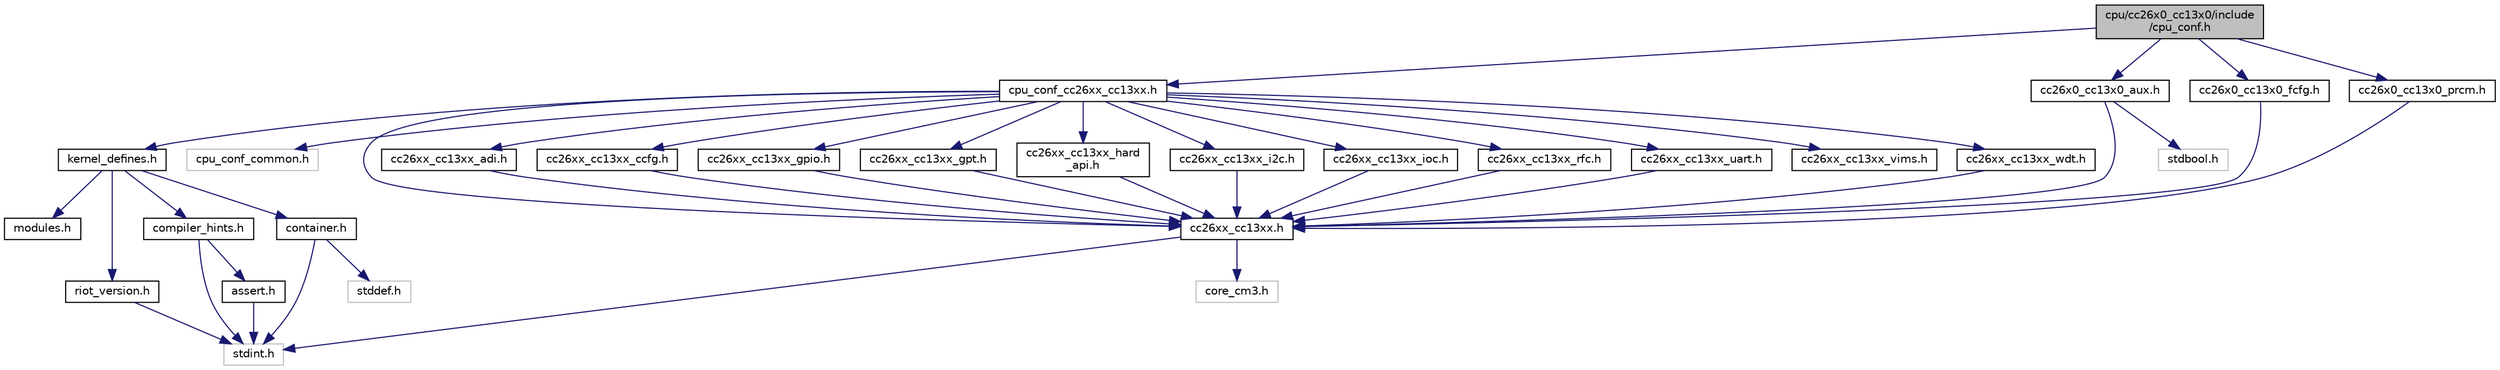 digraph "cpu/cc26x0_cc13x0/include/cpu_conf.h"
{
 // LATEX_PDF_SIZE
  edge [fontname="Helvetica",fontsize="10",labelfontname="Helvetica",labelfontsize="10"];
  node [fontname="Helvetica",fontsize="10",shape=record];
  Node1 [label="cpu/cc26x0_cc13x0/include\l/cpu_conf.h",height=0.2,width=0.4,color="black", fillcolor="grey75", style="filled", fontcolor="black",tooltip="Implementation specific CPU configuration options."];
  Node1 -> Node2 [color="midnightblue",fontsize="10",style="solid",fontname="Helvetica"];
  Node2 [label="cpu_conf_cc26xx_cc13xx.h",height=0.2,width=0.4,color="black", fillcolor="white", style="filled",URL="$cpu__conf__cc26xx__cc13xx_8h.html",tooltip="Implementation specific CPU configuration options."];
  Node2 -> Node3 [color="midnightblue",fontsize="10",style="solid",fontname="Helvetica"];
  Node3 [label="kernel_defines.h",height=0.2,width=0.4,color="black", fillcolor="white", style="filled",URL="$kernel__defines_8h.html",tooltip="Common macros and compiler attributes/pragmas configuration."];
  Node3 -> Node4 [color="midnightblue",fontsize="10",style="solid",fontname="Helvetica"];
  Node4 [label="modules.h",height=0.2,width=0.4,color="black", fillcolor="white", style="filled",URL="$modules_8h.html",tooltip="Common macros and compiler attributes/pragmas configuration."];
  Node3 -> Node5 [color="midnightblue",fontsize="10",style="solid",fontname="Helvetica"];
  Node5 [label="riot_version.h",height=0.2,width=0.4,color="black", fillcolor="white", style="filled",URL="$riot__version_8h.html",tooltip="Common macros and compiler attributes/pragmas configuration."];
  Node5 -> Node6 [color="midnightblue",fontsize="10",style="solid",fontname="Helvetica"];
  Node6 [label="stdint.h",height=0.2,width=0.4,color="grey75", fillcolor="white", style="filled",tooltip=" "];
  Node3 -> Node7 [color="midnightblue",fontsize="10",style="solid",fontname="Helvetica"];
  Node7 [label="compiler_hints.h",height=0.2,width=0.4,color="black", fillcolor="white", style="filled",URL="$compiler__hints_8h.html",tooltip="Common macros and compiler attributes/pragmas configuration."];
  Node7 -> Node8 [color="midnightblue",fontsize="10",style="solid",fontname="Helvetica"];
  Node8 [label="assert.h",height=0.2,width=0.4,color="black", fillcolor="white", style="filled",URL="$assert_8h.html",tooltip="POSIX.1-2008 compliant version of the assert macro."];
  Node8 -> Node6 [color="midnightblue",fontsize="10",style="solid",fontname="Helvetica"];
  Node7 -> Node6 [color="midnightblue",fontsize="10",style="solid",fontname="Helvetica"];
  Node3 -> Node9 [color="midnightblue",fontsize="10",style="solid",fontname="Helvetica"];
  Node9 [label="container.h",height=0.2,width=0.4,color="black", fillcolor="white", style="filled",URL="$container_8h.html",tooltip="Common macros and compiler attributes/pragmas configuration."];
  Node9 -> Node10 [color="midnightblue",fontsize="10",style="solid",fontname="Helvetica"];
  Node10 [label="stddef.h",height=0.2,width=0.4,color="grey75", fillcolor="white", style="filled",tooltip=" "];
  Node9 -> Node6 [color="midnightblue",fontsize="10",style="solid",fontname="Helvetica"];
  Node2 -> Node11 [color="midnightblue",fontsize="10",style="solid",fontname="Helvetica"];
  Node11 [label="cpu_conf_common.h",height=0.2,width=0.4,color="grey75", fillcolor="white", style="filled",tooltip=" "];
  Node2 -> Node12 [color="midnightblue",fontsize="10",style="solid",fontname="Helvetica"];
  Node12 [label="cc26xx_cc13xx.h",height=0.2,width=0.4,color="black", fillcolor="white", style="filled",URL="$cc26xx__cc13xx_8h.html",tooltip="CC26xx, CC13xx definitions."];
  Node12 -> Node6 [color="midnightblue",fontsize="10",style="solid",fontname="Helvetica"];
  Node12 -> Node13 [color="midnightblue",fontsize="10",style="solid",fontname="Helvetica"];
  Node13 [label="core_cm3.h",height=0.2,width=0.4,color="grey75", fillcolor="white", style="filled",tooltip=" "];
  Node2 -> Node14 [color="midnightblue",fontsize="10",style="solid",fontname="Helvetica"];
  Node14 [label="cc26xx_cc13xx_adi.h",height=0.2,width=0.4,color="black", fillcolor="white", style="filled",URL="$cc26xx__cc13xx__adi_8h.html",tooltip="CC26xx/CC13xx MCU I/O register definitions."];
  Node14 -> Node12 [color="midnightblue",fontsize="10",style="solid",fontname="Helvetica"];
  Node2 -> Node15 [color="midnightblue",fontsize="10",style="solid",fontname="Helvetica"];
  Node15 [label="cc26xx_cc13xx_ccfg.h",height=0.2,width=0.4,color="black", fillcolor="white", style="filled",URL="$cc26xx__cc13xx__ccfg_8h.html",tooltip="CC26xx/CC13xx CCFG register definitions."];
  Node15 -> Node12 [color="midnightblue",fontsize="10",style="solid",fontname="Helvetica"];
  Node2 -> Node16 [color="midnightblue",fontsize="10",style="solid",fontname="Helvetica"];
  Node16 [label="cc26xx_cc13xx_gpio.h",height=0.2,width=0.4,color="black", fillcolor="white", style="filled",URL="$cc26xx__cc13xx__gpio_8h.html",tooltip="Driver for the cc26xx/cc13xx GPIO controller."];
  Node16 -> Node12 [color="midnightblue",fontsize="10",style="solid",fontname="Helvetica"];
  Node2 -> Node17 [color="midnightblue",fontsize="10",style="solid",fontname="Helvetica"];
  Node17 [label="cc26xx_cc13xx_gpt.h",height=0.2,width=0.4,color="black", fillcolor="white", style="filled",URL="$cc26xx__cc13xx__gpt_8h.html",tooltip="definitions for the CC26xx/CC13XX GPT modules"];
  Node17 -> Node12 [color="midnightblue",fontsize="10",style="solid",fontname="Helvetica"];
  Node2 -> Node18 [color="midnightblue",fontsize="10",style="solid",fontname="Helvetica"];
  Node18 [label="cc26xx_cc13xx_hard\l_api.h",height=0.2,width=0.4,color="black", fillcolor="white", style="filled",URL="$cc26xx__cc13xx__hard__api_8h.html",tooltip="CC26xx/CC13xx ROM Hard-API."];
  Node18 -> Node12 [color="midnightblue",fontsize="10",style="solid",fontname="Helvetica"];
  Node2 -> Node19 [color="midnightblue",fontsize="10",style="solid",fontname="Helvetica"];
  Node19 [label="cc26xx_cc13xx_i2c.h",height=0.2,width=0.4,color="black", fillcolor="white", style="filled",URL="$cc26xx__cc13xx__i2c_8h.html",tooltip="CC26xx/CC13xx MCU I/O register definitions."];
  Node19 -> Node12 [color="midnightblue",fontsize="10",style="solid",fontname="Helvetica"];
  Node2 -> Node20 [color="midnightblue",fontsize="10",style="solid",fontname="Helvetica"];
  Node20 [label="cc26xx_cc13xx_ioc.h",height=0.2,width=0.4,color="black", fillcolor="white", style="filled",URL="$cc26xx__cc13xx__ioc_8h.html",tooltip="CC26xx/CC13xx MCU I/O register definitions."];
  Node20 -> Node12 [color="midnightblue",fontsize="10",style="solid",fontname="Helvetica"];
  Node2 -> Node21 [color="midnightblue",fontsize="10",style="solid",fontname="Helvetica"];
  Node21 [label="cc26xx_cc13xx_rfc.h",height=0.2,width=0.4,color="black", fillcolor="white", style="filled",URL="$cc26xx__cc13xx__rfc_8h.html",tooltip="CC26xx/CC13xx MCU I/O register definitions."];
  Node21 -> Node12 [color="midnightblue",fontsize="10",style="solid",fontname="Helvetica"];
  Node2 -> Node22 [color="midnightblue",fontsize="10",style="solid",fontname="Helvetica"];
  Node22 [label="cc26xx_cc13xx_uart.h",height=0.2,width=0.4,color="black", fillcolor="white", style="filled",URL="$cc26xx__cc13xx__uart_8h.html",tooltip="CC26xx/CC13xx UART interface."];
  Node22 -> Node12 [color="midnightblue",fontsize="10",style="solid",fontname="Helvetica"];
  Node2 -> Node23 [color="midnightblue",fontsize="10",style="solid",fontname="Helvetica"];
  Node23 [label="cc26xx_cc13xx_vims.h",height=0.2,width=0.4,color="black", fillcolor="white", style="filled",URL="$cc26xx__cc13xx__vims_8h.html",tooltip="CC26xx/CC13xx VIMS register definitions."];
  Node2 -> Node24 [color="midnightblue",fontsize="10",style="solid",fontname="Helvetica"];
  Node24 [label="cc26xx_cc13xx_wdt.h",height=0.2,width=0.4,color="black", fillcolor="white", style="filled",URL="$cc26xx__cc13xx__wdt_8h.html",tooltip="CC26xx/CC13xx WDT register definitions."];
  Node24 -> Node12 [color="midnightblue",fontsize="10",style="solid",fontname="Helvetica"];
  Node1 -> Node25 [color="midnightblue",fontsize="10",style="solid",fontname="Helvetica"];
  Node25 [label="cc26x0_cc13x0_aux.h",height=0.2,width=0.4,color="black", fillcolor="white", style="filled",URL="$cc26x0__cc13x0__aux_8h.html",tooltip="CC26x0/CC13x0 AUX register definitions."];
  Node25 -> Node26 [color="midnightblue",fontsize="10",style="solid",fontname="Helvetica"];
  Node26 [label="stdbool.h",height=0.2,width=0.4,color="grey75", fillcolor="white", style="filled",tooltip=" "];
  Node25 -> Node12 [color="midnightblue",fontsize="10",style="solid",fontname="Helvetica"];
  Node1 -> Node27 [color="midnightblue",fontsize="10",style="solid",fontname="Helvetica"];
  Node27 [label="cc26x0_cc13x0_fcfg.h",height=0.2,width=0.4,color="black", fillcolor="white", style="filled",URL="$cc26x0__cc13x0__fcfg_8h.html",tooltip="CC26x0/CC13x0 FCFG register definitions."];
  Node27 -> Node12 [color="midnightblue",fontsize="10",style="solid",fontname="Helvetica"];
  Node1 -> Node28 [color="midnightblue",fontsize="10",style="solid",fontname="Helvetica"];
  Node28 [label="cc26x0_cc13x0_prcm.h",height=0.2,width=0.4,color="black", fillcolor="white", style="filled",URL="$cc26x0__cc13x0__prcm_8h.html",tooltip="CC26x0/CC13x0 PRCM register definitions."];
  Node28 -> Node12 [color="midnightblue",fontsize="10",style="solid",fontname="Helvetica"];
}
